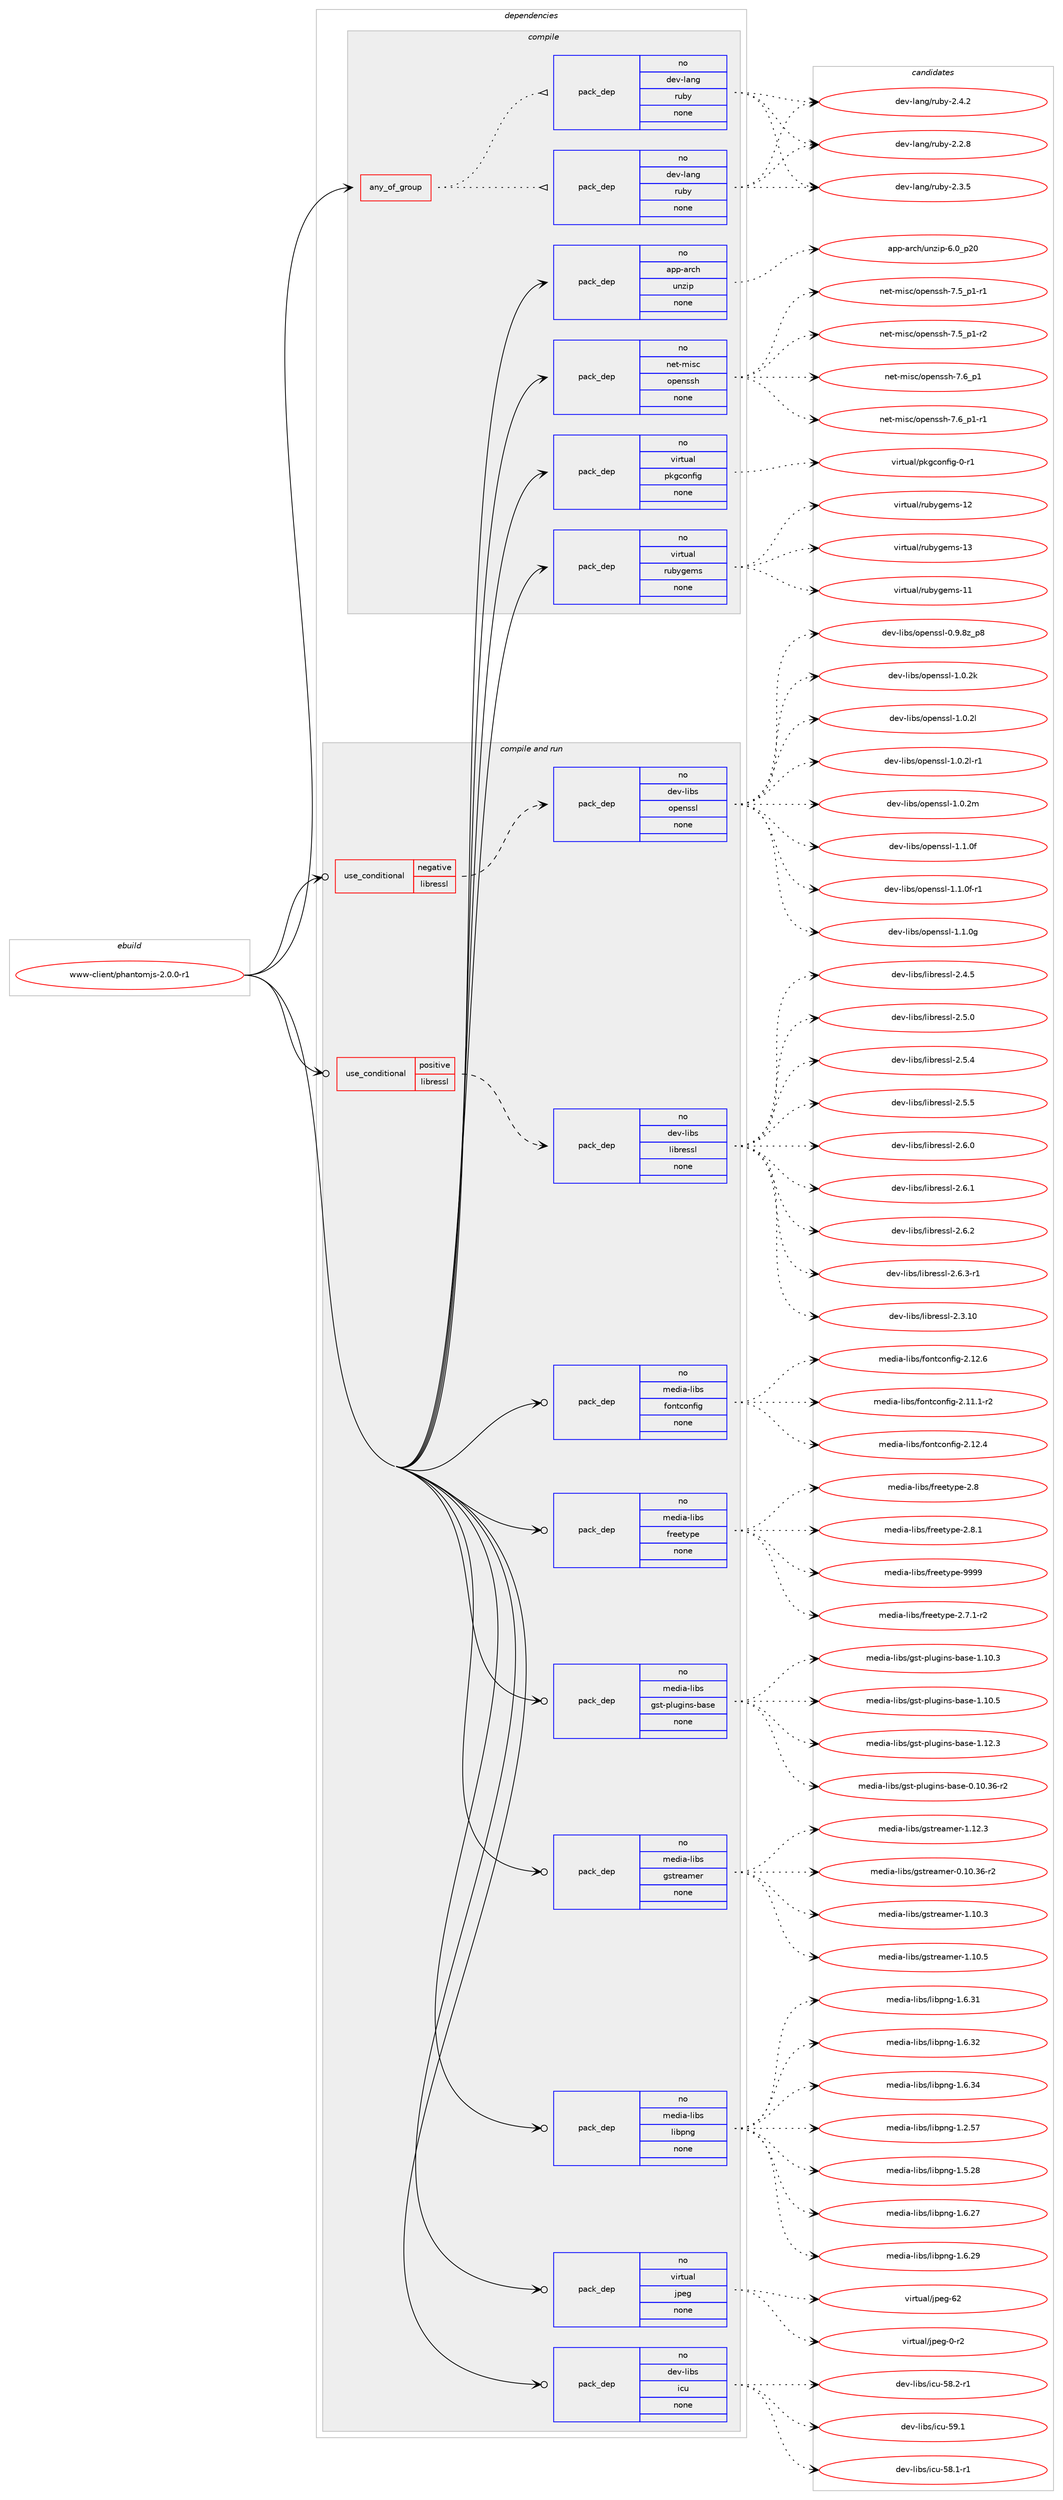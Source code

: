 digraph prolog {

# *************
# Graph options
# *************

newrank=true;
concentrate=true;
compound=true;
graph [rankdir=LR,fontname=Helvetica,fontsize=10,ranksep=1.5];#, ranksep=2.5, nodesep=0.2];
edge  [arrowhead=vee];
node  [fontname=Helvetica,fontsize=10];

# **********
# The ebuild
# **********

subgraph cluster_leftcol {
color=gray;
rank=same;
label=<<i>ebuild</i>>;
id [label="www-client/phantomjs-2.0.0-r1", color=red, width=4, href="../www-client/phantomjs-2.0.0-r1.svg"];
}

# ****************
# The dependencies
# ****************

subgraph cluster_midcol {
color=gray;
label=<<i>dependencies</i>>;
subgraph cluster_compile {
fillcolor="#eeeeee";
style=filled;
label=<<i>compile</i>>;
subgraph any8913 {
dependency504427 [label=<<TABLE BORDER="0" CELLBORDER="1" CELLSPACING="0" CELLPADDING="4"><TR><TD CELLPADDING="10">any_of_group</TD></TR></TABLE>>, shape=none, color=red];subgraph pack375108 {
dependency504428 [label=<<TABLE BORDER="0" CELLBORDER="1" CELLSPACING="0" CELLPADDING="4" WIDTH="220"><TR><TD ROWSPAN="6" CELLPADDING="30">pack_dep</TD></TR><TR><TD WIDTH="110">no</TD></TR><TR><TD>dev-lang</TD></TR><TR><TD>ruby</TD></TR><TR><TD>none</TD></TR><TR><TD></TD></TR></TABLE>>, shape=none, color=blue];
}
dependency504427:e -> dependency504428:w [weight=20,style="dotted",arrowhead="oinv"];
subgraph pack375109 {
dependency504429 [label=<<TABLE BORDER="0" CELLBORDER="1" CELLSPACING="0" CELLPADDING="4" WIDTH="220"><TR><TD ROWSPAN="6" CELLPADDING="30">pack_dep</TD></TR><TR><TD WIDTH="110">no</TD></TR><TR><TD>dev-lang</TD></TR><TR><TD>ruby</TD></TR><TR><TD>none</TD></TR><TR><TD></TD></TR></TABLE>>, shape=none, color=blue];
}
dependency504427:e -> dependency504429:w [weight=20,style="dotted",arrowhead="oinv"];
}
id:e -> dependency504427:w [weight=20,style="solid",arrowhead="vee"];
subgraph pack375110 {
dependency504430 [label=<<TABLE BORDER="0" CELLBORDER="1" CELLSPACING="0" CELLPADDING="4" WIDTH="220"><TR><TD ROWSPAN="6" CELLPADDING="30">pack_dep</TD></TR><TR><TD WIDTH="110">no</TD></TR><TR><TD>app-arch</TD></TR><TR><TD>unzip</TD></TR><TR><TD>none</TD></TR><TR><TD></TD></TR></TABLE>>, shape=none, color=blue];
}
id:e -> dependency504430:w [weight=20,style="solid",arrowhead="vee"];
subgraph pack375111 {
dependency504431 [label=<<TABLE BORDER="0" CELLBORDER="1" CELLSPACING="0" CELLPADDING="4" WIDTH="220"><TR><TD ROWSPAN="6" CELLPADDING="30">pack_dep</TD></TR><TR><TD WIDTH="110">no</TD></TR><TR><TD>net-misc</TD></TR><TR><TD>openssh</TD></TR><TR><TD>none</TD></TR><TR><TD></TD></TR></TABLE>>, shape=none, color=blue];
}
id:e -> dependency504431:w [weight=20,style="solid",arrowhead="vee"];
subgraph pack375112 {
dependency504432 [label=<<TABLE BORDER="0" CELLBORDER="1" CELLSPACING="0" CELLPADDING="4" WIDTH="220"><TR><TD ROWSPAN="6" CELLPADDING="30">pack_dep</TD></TR><TR><TD WIDTH="110">no</TD></TR><TR><TD>virtual</TD></TR><TR><TD>pkgconfig</TD></TR><TR><TD>none</TD></TR><TR><TD></TD></TR></TABLE>>, shape=none, color=blue];
}
id:e -> dependency504432:w [weight=20,style="solid",arrowhead="vee"];
subgraph pack375113 {
dependency504433 [label=<<TABLE BORDER="0" CELLBORDER="1" CELLSPACING="0" CELLPADDING="4" WIDTH="220"><TR><TD ROWSPAN="6" CELLPADDING="30">pack_dep</TD></TR><TR><TD WIDTH="110">no</TD></TR><TR><TD>virtual</TD></TR><TR><TD>rubygems</TD></TR><TR><TD>none</TD></TR><TR><TD></TD></TR></TABLE>>, shape=none, color=blue];
}
id:e -> dependency504433:w [weight=20,style="solid",arrowhead="vee"];
}
subgraph cluster_compileandrun {
fillcolor="#eeeeee";
style=filled;
label=<<i>compile and run</i>>;
subgraph cond120074 {
dependency504434 [label=<<TABLE BORDER="0" CELLBORDER="1" CELLSPACING="0" CELLPADDING="4"><TR><TD ROWSPAN="3" CELLPADDING="10">use_conditional</TD></TR><TR><TD>negative</TD></TR><TR><TD>libressl</TD></TR></TABLE>>, shape=none, color=red];
subgraph pack375114 {
dependency504435 [label=<<TABLE BORDER="0" CELLBORDER="1" CELLSPACING="0" CELLPADDING="4" WIDTH="220"><TR><TD ROWSPAN="6" CELLPADDING="30">pack_dep</TD></TR><TR><TD WIDTH="110">no</TD></TR><TR><TD>dev-libs</TD></TR><TR><TD>openssl</TD></TR><TR><TD>none</TD></TR><TR><TD></TD></TR></TABLE>>, shape=none, color=blue];
}
dependency504434:e -> dependency504435:w [weight=20,style="dashed",arrowhead="vee"];
}
id:e -> dependency504434:w [weight=20,style="solid",arrowhead="odotvee"];
subgraph cond120075 {
dependency504436 [label=<<TABLE BORDER="0" CELLBORDER="1" CELLSPACING="0" CELLPADDING="4"><TR><TD ROWSPAN="3" CELLPADDING="10">use_conditional</TD></TR><TR><TD>positive</TD></TR><TR><TD>libressl</TD></TR></TABLE>>, shape=none, color=red];
subgraph pack375115 {
dependency504437 [label=<<TABLE BORDER="0" CELLBORDER="1" CELLSPACING="0" CELLPADDING="4" WIDTH="220"><TR><TD ROWSPAN="6" CELLPADDING="30">pack_dep</TD></TR><TR><TD WIDTH="110">no</TD></TR><TR><TD>dev-libs</TD></TR><TR><TD>libressl</TD></TR><TR><TD>none</TD></TR><TR><TD></TD></TR></TABLE>>, shape=none, color=blue];
}
dependency504436:e -> dependency504437:w [weight=20,style="dashed",arrowhead="vee"];
}
id:e -> dependency504436:w [weight=20,style="solid",arrowhead="odotvee"];
subgraph pack375116 {
dependency504438 [label=<<TABLE BORDER="0" CELLBORDER="1" CELLSPACING="0" CELLPADDING="4" WIDTH="220"><TR><TD ROWSPAN="6" CELLPADDING="30">pack_dep</TD></TR><TR><TD WIDTH="110">no</TD></TR><TR><TD>dev-libs</TD></TR><TR><TD>icu</TD></TR><TR><TD>none</TD></TR><TR><TD></TD></TR></TABLE>>, shape=none, color=blue];
}
id:e -> dependency504438:w [weight=20,style="solid",arrowhead="odotvee"];
subgraph pack375117 {
dependency504439 [label=<<TABLE BORDER="0" CELLBORDER="1" CELLSPACING="0" CELLPADDING="4" WIDTH="220"><TR><TD ROWSPAN="6" CELLPADDING="30">pack_dep</TD></TR><TR><TD WIDTH="110">no</TD></TR><TR><TD>media-libs</TD></TR><TR><TD>fontconfig</TD></TR><TR><TD>none</TD></TR><TR><TD></TD></TR></TABLE>>, shape=none, color=blue];
}
id:e -> dependency504439:w [weight=20,style="solid",arrowhead="odotvee"];
subgraph pack375118 {
dependency504440 [label=<<TABLE BORDER="0" CELLBORDER="1" CELLSPACING="0" CELLPADDING="4" WIDTH="220"><TR><TD ROWSPAN="6" CELLPADDING="30">pack_dep</TD></TR><TR><TD WIDTH="110">no</TD></TR><TR><TD>media-libs</TD></TR><TR><TD>freetype</TD></TR><TR><TD>none</TD></TR><TR><TD></TD></TR></TABLE>>, shape=none, color=blue];
}
id:e -> dependency504440:w [weight=20,style="solid",arrowhead="odotvee"];
subgraph pack375119 {
dependency504441 [label=<<TABLE BORDER="0" CELLBORDER="1" CELLSPACING="0" CELLPADDING="4" WIDTH="220"><TR><TD ROWSPAN="6" CELLPADDING="30">pack_dep</TD></TR><TR><TD WIDTH="110">no</TD></TR><TR><TD>media-libs</TD></TR><TR><TD>gst-plugins-base</TD></TR><TR><TD>none</TD></TR><TR><TD></TD></TR></TABLE>>, shape=none, color=blue];
}
id:e -> dependency504441:w [weight=20,style="solid",arrowhead="odotvee"];
subgraph pack375120 {
dependency504442 [label=<<TABLE BORDER="0" CELLBORDER="1" CELLSPACING="0" CELLPADDING="4" WIDTH="220"><TR><TD ROWSPAN="6" CELLPADDING="30">pack_dep</TD></TR><TR><TD WIDTH="110">no</TD></TR><TR><TD>media-libs</TD></TR><TR><TD>gstreamer</TD></TR><TR><TD>none</TD></TR><TR><TD></TD></TR></TABLE>>, shape=none, color=blue];
}
id:e -> dependency504442:w [weight=20,style="solid",arrowhead="odotvee"];
subgraph pack375121 {
dependency504443 [label=<<TABLE BORDER="0" CELLBORDER="1" CELLSPACING="0" CELLPADDING="4" WIDTH="220"><TR><TD ROWSPAN="6" CELLPADDING="30">pack_dep</TD></TR><TR><TD WIDTH="110">no</TD></TR><TR><TD>media-libs</TD></TR><TR><TD>libpng</TD></TR><TR><TD>none</TD></TR><TR><TD></TD></TR></TABLE>>, shape=none, color=blue];
}
id:e -> dependency504443:w [weight=20,style="solid",arrowhead="odotvee"];
subgraph pack375122 {
dependency504444 [label=<<TABLE BORDER="0" CELLBORDER="1" CELLSPACING="0" CELLPADDING="4" WIDTH="220"><TR><TD ROWSPAN="6" CELLPADDING="30">pack_dep</TD></TR><TR><TD WIDTH="110">no</TD></TR><TR><TD>virtual</TD></TR><TR><TD>jpeg</TD></TR><TR><TD>none</TD></TR><TR><TD></TD></TR></TABLE>>, shape=none, color=blue];
}
id:e -> dependency504444:w [weight=20,style="solid",arrowhead="odotvee"];
}
subgraph cluster_run {
fillcolor="#eeeeee";
style=filled;
label=<<i>run</i>>;
}
}

# **************
# The candidates
# **************

subgraph cluster_choices {
rank=same;
color=gray;
label=<<i>candidates</i>>;

subgraph choice375108 {
color=black;
nodesep=1;
choice10010111845108971101034711411798121455046504656 [label="dev-lang/ruby-2.2.8", color=red, width=4,href="../dev-lang/ruby-2.2.8.svg"];
choice10010111845108971101034711411798121455046514653 [label="dev-lang/ruby-2.3.5", color=red, width=4,href="../dev-lang/ruby-2.3.5.svg"];
choice10010111845108971101034711411798121455046524650 [label="dev-lang/ruby-2.4.2", color=red, width=4,href="../dev-lang/ruby-2.4.2.svg"];
dependency504428:e -> choice10010111845108971101034711411798121455046504656:w [style=dotted,weight="100"];
dependency504428:e -> choice10010111845108971101034711411798121455046514653:w [style=dotted,weight="100"];
dependency504428:e -> choice10010111845108971101034711411798121455046524650:w [style=dotted,weight="100"];
}
subgraph choice375109 {
color=black;
nodesep=1;
choice10010111845108971101034711411798121455046504656 [label="dev-lang/ruby-2.2.8", color=red, width=4,href="../dev-lang/ruby-2.2.8.svg"];
choice10010111845108971101034711411798121455046514653 [label="dev-lang/ruby-2.3.5", color=red, width=4,href="../dev-lang/ruby-2.3.5.svg"];
choice10010111845108971101034711411798121455046524650 [label="dev-lang/ruby-2.4.2", color=red, width=4,href="../dev-lang/ruby-2.4.2.svg"];
dependency504429:e -> choice10010111845108971101034711411798121455046504656:w [style=dotted,weight="100"];
dependency504429:e -> choice10010111845108971101034711411798121455046514653:w [style=dotted,weight="100"];
dependency504429:e -> choice10010111845108971101034711411798121455046524650:w [style=dotted,weight="100"];
}
subgraph choice375110 {
color=black;
nodesep=1;
choice971121124597114991044711711012210511245544648951125048 [label="app-arch/unzip-6.0_p20", color=red, width=4,href="../app-arch/unzip-6.0_p20.svg"];
dependency504430:e -> choice971121124597114991044711711012210511245544648951125048:w [style=dotted,weight="100"];
}
subgraph choice375111 {
color=black;
nodesep=1;
choice1101011164510910511599471111121011101151151044555465395112494511449 [label="net-misc/openssh-7.5_p1-r1", color=red, width=4,href="../net-misc/openssh-7.5_p1-r1.svg"];
choice1101011164510910511599471111121011101151151044555465395112494511450 [label="net-misc/openssh-7.5_p1-r2", color=red, width=4,href="../net-misc/openssh-7.5_p1-r2.svg"];
choice110101116451091051159947111112101110115115104455546549511249 [label="net-misc/openssh-7.6_p1", color=red, width=4,href="../net-misc/openssh-7.6_p1.svg"];
choice1101011164510910511599471111121011101151151044555465495112494511449 [label="net-misc/openssh-7.6_p1-r1", color=red, width=4,href="../net-misc/openssh-7.6_p1-r1.svg"];
dependency504431:e -> choice1101011164510910511599471111121011101151151044555465395112494511449:w [style=dotted,weight="100"];
dependency504431:e -> choice1101011164510910511599471111121011101151151044555465395112494511450:w [style=dotted,weight="100"];
dependency504431:e -> choice110101116451091051159947111112101110115115104455546549511249:w [style=dotted,weight="100"];
dependency504431:e -> choice1101011164510910511599471111121011101151151044555465495112494511449:w [style=dotted,weight="100"];
}
subgraph choice375112 {
color=black;
nodesep=1;
choice11810511411611797108471121071039911111010210510345484511449 [label="virtual/pkgconfig-0-r1", color=red, width=4,href="../virtual/pkgconfig-0-r1.svg"];
dependency504432:e -> choice11810511411611797108471121071039911111010210510345484511449:w [style=dotted,weight="100"];
}
subgraph choice375113 {
color=black;
nodesep=1;
choice118105114116117971084711411798121103101109115454949 [label="virtual/rubygems-11", color=red, width=4,href="../virtual/rubygems-11.svg"];
choice118105114116117971084711411798121103101109115454950 [label="virtual/rubygems-12", color=red, width=4,href="../virtual/rubygems-12.svg"];
choice118105114116117971084711411798121103101109115454951 [label="virtual/rubygems-13", color=red, width=4,href="../virtual/rubygems-13.svg"];
dependency504433:e -> choice118105114116117971084711411798121103101109115454949:w [style=dotted,weight="100"];
dependency504433:e -> choice118105114116117971084711411798121103101109115454950:w [style=dotted,weight="100"];
dependency504433:e -> choice118105114116117971084711411798121103101109115454951:w [style=dotted,weight="100"];
}
subgraph choice375114 {
color=black;
nodesep=1;
choice1001011184510810598115471111121011101151151084548465746561229511256 [label="dev-libs/openssl-0.9.8z_p8", color=red, width=4,href="../dev-libs/openssl-0.9.8z_p8.svg"];
choice100101118451081059811547111112101110115115108454946484650107 [label="dev-libs/openssl-1.0.2k", color=red, width=4,href="../dev-libs/openssl-1.0.2k.svg"];
choice100101118451081059811547111112101110115115108454946484650108 [label="dev-libs/openssl-1.0.2l", color=red, width=4,href="../dev-libs/openssl-1.0.2l.svg"];
choice1001011184510810598115471111121011101151151084549464846501084511449 [label="dev-libs/openssl-1.0.2l-r1", color=red, width=4,href="../dev-libs/openssl-1.0.2l-r1.svg"];
choice100101118451081059811547111112101110115115108454946484650109 [label="dev-libs/openssl-1.0.2m", color=red, width=4,href="../dev-libs/openssl-1.0.2m.svg"];
choice100101118451081059811547111112101110115115108454946494648102 [label="dev-libs/openssl-1.1.0f", color=red, width=4,href="../dev-libs/openssl-1.1.0f.svg"];
choice1001011184510810598115471111121011101151151084549464946481024511449 [label="dev-libs/openssl-1.1.0f-r1", color=red, width=4,href="../dev-libs/openssl-1.1.0f-r1.svg"];
choice100101118451081059811547111112101110115115108454946494648103 [label="dev-libs/openssl-1.1.0g", color=red, width=4,href="../dev-libs/openssl-1.1.0g.svg"];
dependency504435:e -> choice1001011184510810598115471111121011101151151084548465746561229511256:w [style=dotted,weight="100"];
dependency504435:e -> choice100101118451081059811547111112101110115115108454946484650107:w [style=dotted,weight="100"];
dependency504435:e -> choice100101118451081059811547111112101110115115108454946484650108:w [style=dotted,weight="100"];
dependency504435:e -> choice1001011184510810598115471111121011101151151084549464846501084511449:w [style=dotted,weight="100"];
dependency504435:e -> choice100101118451081059811547111112101110115115108454946484650109:w [style=dotted,weight="100"];
dependency504435:e -> choice100101118451081059811547111112101110115115108454946494648102:w [style=dotted,weight="100"];
dependency504435:e -> choice1001011184510810598115471111121011101151151084549464946481024511449:w [style=dotted,weight="100"];
dependency504435:e -> choice100101118451081059811547111112101110115115108454946494648103:w [style=dotted,weight="100"];
}
subgraph choice375115 {
color=black;
nodesep=1;
choice1001011184510810598115471081059811410111511510845504651464948 [label="dev-libs/libressl-2.3.10", color=red, width=4,href="../dev-libs/libressl-2.3.10.svg"];
choice10010111845108105981154710810598114101115115108455046524653 [label="dev-libs/libressl-2.4.5", color=red, width=4,href="../dev-libs/libressl-2.4.5.svg"];
choice10010111845108105981154710810598114101115115108455046534648 [label="dev-libs/libressl-2.5.0", color=red, width=4,href="../dev-libs/libressl-2.5.0.svg"];
choice10010111845108105981154710810598114101115115108455046534652 [label="dev-libs/libressl-2.5.4", color=red, width=4,href="../dev-libs/libressl-2.5.4.svg"];
choice10010111845108105981154710810598114101115115108455046534653 [label="dev-libs/libressl-2.5.5", color=red, width=4,href="../dev-libs/libressl-2.5.5.svg"];
choice10010111845108105981154710810598114101115115108455046544648 [label="dev-libs/libressl-2.6.0", color=red, width=4,href="../dev-libs/libressl-2.6.0.svg"];
choice10010111845108105981154710810598114101115115108455046544649 [label="dev-libs/libressl-2.6.1", color=red, width=4,href="../dev-libs/libressl-2.6.1.svg"];
choice10010111845108105981154710810598114101115115108455046544650 [label="dev-libs/libressl-2.6.2", color=red, width=4,href="../dev-libs/libressl-2.6.2.svg"];
choice100101118451081059811547108105981141011151151084550465446514511449 [label="dev-libs/libressl-2.6.3-r1", color=red, width=4,href="../dev-libs/libressl-2.6.3-r1.svg"];
dependency504437:e -> choice1001011184510810598115471081059811410111511510845504651464948:w [style=dotted,weight="100"];
dependency504437:e -> choice10010111845108105981154710810598114101115115108455046524653:w [style=dotted,weight="100"];
dependency504437:e -> choice10010111845108105981154710810598114101115115108455046534648:w [style=dotted,weight="100"];
dependency504437:e -> choice10010111845108105981154710810598114101115115108455046534652:w [style=dotted,weight="100"];
dependency504437:e -> choice10010111845108105981154710810598114101115115108455046534653:w [style=dotted,weight="100"];
dependency504437:e -> choice10010111845108105981154710810598114101115115108455046544648:w [style=dotted,weight="100"];
dependency504437:e -> choice10010111845108105981154710810598114101115115108455046544649:w [style=dotted,weight="100"];
dependency504437:e -> choice10010111845108105981154710810598114101115115108455046544650:w [style=dotted,weight="100"];
dependency504437:e -> choice100101118451081059811547108105981141011151151084550465446514511449:w [style=dotted,weight="100"];
}
subgraph choice375116 {
color=black;
nodesep=1;
choice1001011184510810598115471059911745535646494511449 [label="dev-libs/icu-58.1-r1", color=red, width=4,href="../dev-libs/icu-58.1-r1.svg"];
choice1001011184510810598115471059911745535646504511449 [label="dev-libs/icu-58.2-r1", color=red, width=4,href="../dev-libs/icu-58.2-r1.svg"];
choice100101118451081059811547105991174553574649 [label="dev-libs/icu-59.1", color=red, width=4,href="../dev-libs/icu-59.1.svg"];
dependency504438:e -> choice1001011184510810598115471059911745535646494511449:w [style=dotted,weight="100"];
dependency504438:e -> choice1001011184510810598115471059911745535646504511449:w [style=dotted,weight="100"];
dependency504438:e -> choice100101118451081059811547105991174553574649:w [style=dotted,weight="100"];
}
subgraph choice375117 {
color=black;
nodesep=1;
choice1091011001059745108105981154710211111011699111110102105103455046494946494511450 [label="media-libs/fontconfig-2.11.1-r2", color=red, width=4,href="../media-libs/fontconfig-2.11.1-r2.svg"];
choice109101100105974510810598115471021111101169911111010210510345504649504652 [label="media-libs/fontconfig-2.12.4", color=red, width=4,href="../media-libs/fontconfig-2.12.4.svg"];
choice109101100105974510810598115471021111101169911111010210510345504649504654 [label="media-libs/fontconfig-2.12.6", color=red, width=4,href="../media-libs/fontconfig-2.12.6.svg"];
dependency504439:e -> choice1091011001059745108105981154710211111011699111110102105103455046494946494511450:w [style=dotted,weight="100"];
dependency504439:e -> choice109101100105974510810598115471021111101169911111010210510345504649504652:w [style=dotted,weight="100"];
dependency504439:e -> choice109101100105974510810598115471021111101169911111010210510345504649504654:w [style=dotted,weight="100"];
}
subgraph choice375118 {
color=black;
nodesep=1;
choice109101100105974510810598115471021141011011161211121014550465546494511450 [label="media-libs/freetype-2.7.1-r2", color=red, width=4,href="../media-libs/freetype-2.7.1-r2.svg"];
choice1091011001059745108105981154710211410110111612111210145504656 [label="media-libs/freetype-2.8", color=red, width=4,href="../media-libs/freetype-2.8.svg"];
choice10910110010597451081059811547102114101101116121112101455046564649 [label="media-libs/freetype-2.8.1", color=red, width=4,href="../media-libs/freetype-2.8.1.svg"];
choice109101100105974510810598115471021141011011161211121014557575757 [label="media-libs/freetype-9999", color=red, width=4,href="../media-libs/freetype-9999.svg"];
dependency504440:e -> choice109101100105974510810598115471021141011011161211121014550465546494511450:w [style=dotted,weight="100"];
dependency504440:e -> choice1091011001059745108105981154710211410110111612111210145504656:w [style=dotted,weight="100"];
dependency504440:e -> choice10910110010597451081059811547102114101101116121112101455046564649:w [style=dotted,weight="100"];
dependency504440:e -> choice109101100105974510810598115471021141011011161211121014557575757:w [style=dotted,weight="100"];
}
subgraph choice375119 {
color=black;
nodesep=1;
choice109101100105974510810598115471031151164511210811710310511011545989711510145484649484651544511450 [label="media-libs/gst-plugins-base-0.10.36-r2", color=red, width=4,href="../media-libs/gst-plugins-base-0.10.36-r2.svg"];
choice109101100105974510810598115471031151164511210811710310511011545989711510145494649484651 [label="media-libs/gst-plugins-base-1.10.3", color=red, width=4,href="../media-libs/gst-plugins-base-1.10.3.svg"];
choice109101100105974510810598115471031151164511210811710310511011545989711510145494649484653 [label="media-libs/gst-plugins-base-1.10.5", color=red, width=4,href="../media-libs/gst-plugins-base-1.10.5.svg"];
choice109101100105974510810598115471031151164511210811710310511011545989711510145494649504651 [label="media-libs/gst-plugins-base-1.12.3", color=red, width=4,href="../media-libs/gst-plugins-base-1.12.3.svg"];
dependency504441:e -> choice109101100105974510810598115471031151164511210811710310511011545989711510145484649484651544511450:w [style=dotted,weight="100"];
dependency504441:e -> choice109101100105974510810598115471031151164511210811710310511011545989711510145494649484651:w [style=dotted,weight="100"];
dependency504441:e -> choice109101100105974510810598115471031151164511210811710310511011545989711510145494649484653:w [style=dotted,weight="100"];
dependency504441:e -> choice109101100105974510810598115471031151164511210811710310511011545989711510145494649504651:w [style=dotted,weight="100"];
}
subgraph choice375120 {
color=black;
nodesep=1;
choice109101100105974510810598115471031151161141019710910111445484649484651544511450 [label="media-libs/gstreamer-0.10.36-r2", color=red, width=4,href="../media-libs/gstreamer-0.10.36-r2.svg"];
choice109101100105974510810598115471031151161141019710910111445494649484651 [label="media-libs/gstreamer-1.10.3", color=red, width=4,href="../media-libs/gstreamer-1.10.3.svg"];
choice109101100105974510810598115471031151161141019710910111445494649484653 [label="media-libs/gstreamer-1.10.5", color=red, width=4,href="../media-libs/gstreamer-1.10.5.svg"];
choice109101100105974510810598115471031151161141019710910111445494649504651 [label="media-libs/gstreamer-1.12.3", color=red, width=4,href="../media-libs/gstreamer-1.12.3.svg"];
dependency504442:e -> choice109101100105974510810598115471031151161141019710910111445484649484651544511450:w [style=dotted,weight="100"];
dependency504442:e -> choice109101100105974510810598115471031151161141019710910111445494649484651:w [style=dotted,weight="100"];
dependency504442:e -> choice109101100105974510810598115471031151161141019710910111445494649484653:w [style=dotted,weight="100"];
dependency504442:e -> choice109101100105974510810598115471031151161141019710910111445494649504651:w [style=dotted,weight="100"];
}
subgraph choice375121 {
color=black;
nodesep=1;
choice109101100105974510810598115471081059811211010345494650465355 [label="media-libs/libpng-1.2.57", color=red, width=4,href="../media-libs/libpng-1.2.57.svg"];
choice109101100105974510810598115471081059811211010345494653465056 [label="media-libs/libpng-1.5.28", color=red, width=4,href="../media-libs/libpng-1.5.28.svg"];
choice109101100105974510810598115471081059811211010345494654465055 [label="media-libs/libpng-1.6.27", color=red, width=4,href="../media-libs/libpng-1.6.27.svg"];
choice109101100105974510810598115471081059811211010345494654465057 [label="media-libs/libpng-1.6.29", color=red, width=4,href="../media-libs/libpng-1.6.29.svg"];
choice109101100105974510810598115471081059811211010345494654465149 [label="media-libs/libpng-1.6.31", color=red, width=4,href="../media-libs/libpng-1.6.31.svg"];
choice109101100105974510810598115471081059811211010345494654465150 [label="media-libs/libpng-1.6.32", color=red, width=4,href="../media-libs/libpng-1.6.32.svg"];
choice109101100105974510810598115471081059811211010345494654465152 [label="media-libs/libpng-1.6.34", color=red, width=4,href="../media-libs/libpng-1.6.34.svg"];
dependency504443:e -> choice109101100105974510810598115471081059811211010345494650465355:w [style=dotted,weight="100"];
dependency504443:e -> choice109101100105974510810598115471081059811211010345494653465056:w [style=dotted,weight="100"];
dependency504443:e -> choice109101100105974510810598115471081059811211010345494654465055:w [style=dotted,weight="100"];
dependency504443:e -> choice109101100105974510810598115471081059811211010345494654465057:w [style=dotted,weight="100"];
dependency504443:e -> choice109101100105974510810598115471081059811211010345494654465149:w [style=dotted,weight="100"];
dependency504443:e -> choice109101100105974510810598115471081059811211010345494654465150:w [style=dotted,weight="100"];
dependency504443:e -> choice109101100105974510810598115471081059811211010345494654465152:w [style=dotted,weight="100"];
}
subgraph choice375122 {
color=black;
nodesep=1;
choice118105114116117971084710611210110345484511450 [label="virtual/jpeg-0-r2", color=red, width=4,href="../virtual/jpeg-0-r2.svg"];
choice1181051141161179710847106112101103455450 [label="virtual/jpeg-62", color=red, width=4,href="../virtual/jpeg-62.svg"];
dependency504444:e -> choice118105114116117971084710611210110345484511450:w [style=dotted,weight="100"];
dependency504444:e -> choice1181051141161179710847106112101103455450:w [style=dotted,weight="100"];
}
}

}
